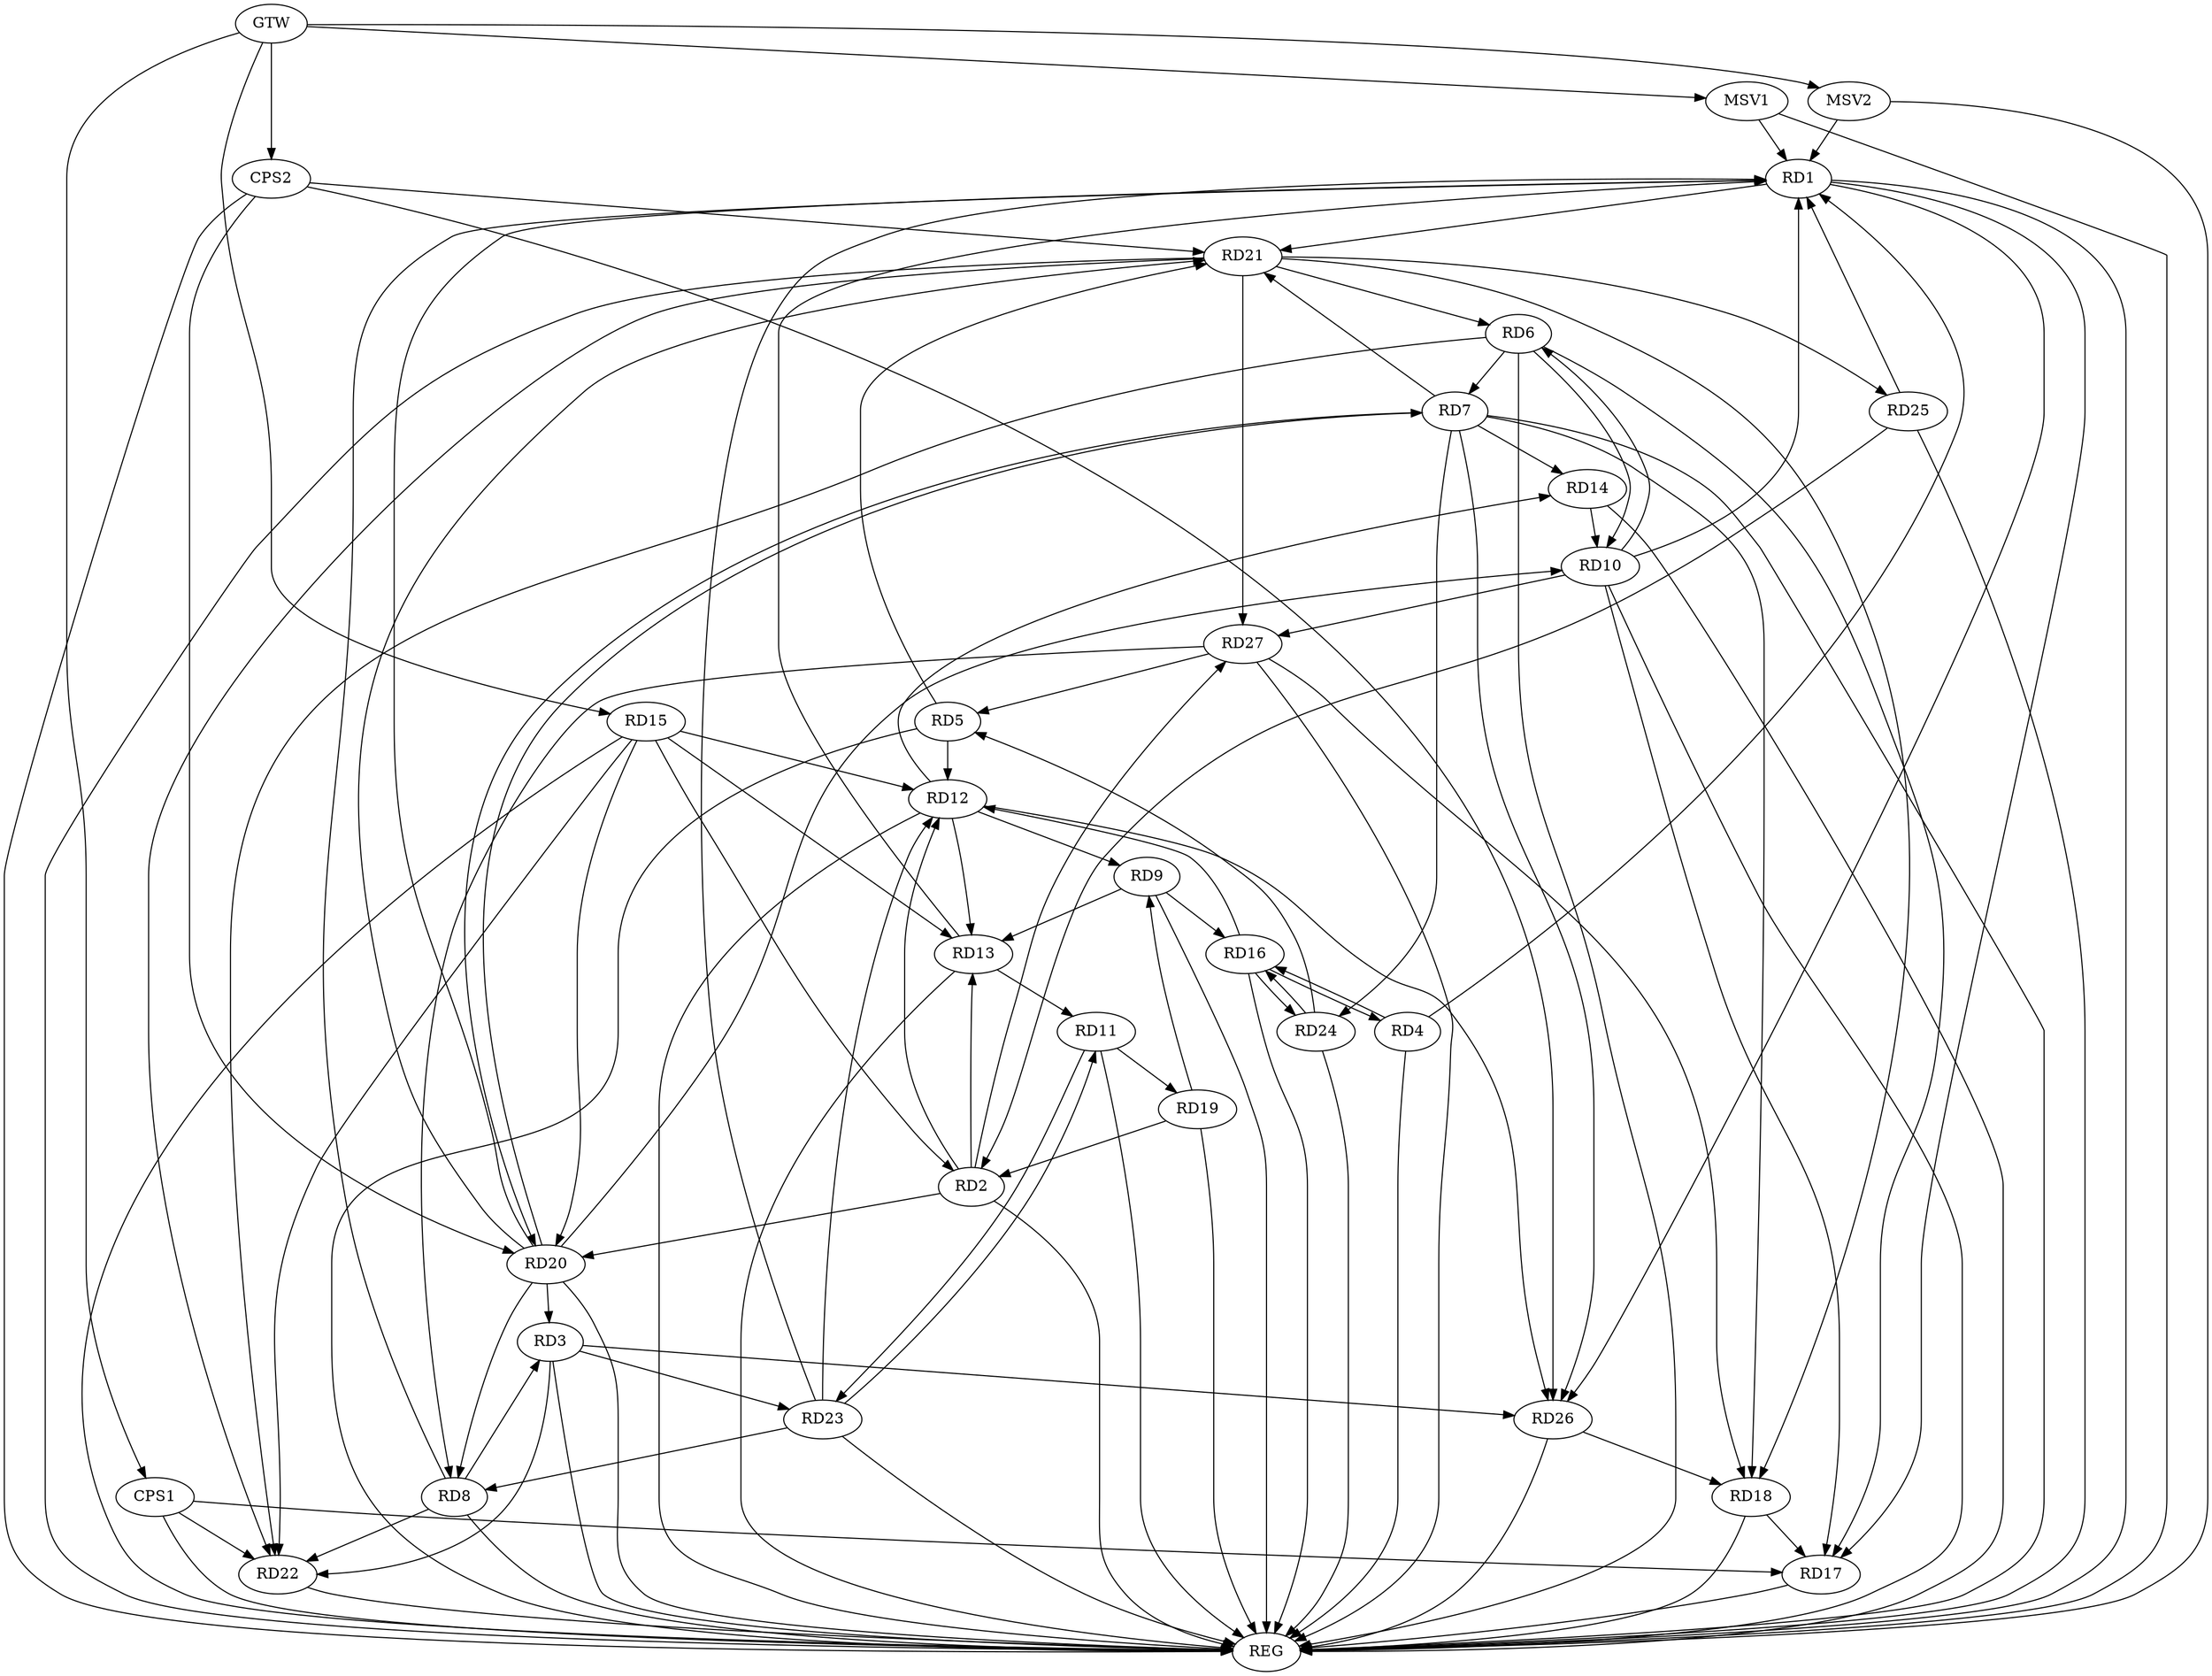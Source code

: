 strict digraph G {
  RD1 [ label="RD1" ];
  RD2 [ label="RD2" ];
  RD3 [ label="RD3" ];
  RD4 [ label="RD4" ];
  RD5 [ label="RD5" ];
  RD6 [ label="RD6" ];
  RD7 [ label="RD7" ];
  RD8 [ label="RD8" ];
  RD9 [ label="RD9" ];
  RD10 [ label="RD10" ];
  RD11 [ label="RD11" ];
  RD12 [ label="RD12" ];
  RD13 [ label="RD13" ];
  RD14 [ label="RD14" ];
  RD15 [ label="RD15" ];
  RD16 [ label="RD16" ];
  RD17 [ label="RD17" ];
  RD18 [ label="RD18" ];
  RD19 [ label="RD19" ];
  RD20 [ label="RD20" ];
  RD21 [ label="RD21" ];
  RD22 [ label="RD22" ];
  RD23 [ label="RD23" ];
  RD24 [ label="RD24" ];
  RD25 [ label="RD25" ];
  RD26 [ label="RD26" ];
  RD27 [ label="RD27" ];
  CPS1 [ label="CPS1" ];
  CPS2 [ label="CPS2" ];
  GTW [ label="GTW" ];
  REG [ label="REG" ];
  MSV1 [ label="MSV1" ];
  MSV2 [ label="MSV2" ];
  RD4 -> RD1;
  RD8 -> RD1;
  RD10 -> RD1;
  RD13 -> RD1;
  RD1 -> RD17;
  RD20 -> RD1;
  RD1 -> RD21;
  RD23 -> RD1;
  RD25 -> RD1;
  RD1 -> RD26;
  RD2 -> RD12;
  RD2 -> RD13;
  RD15 -> RD2;
  RD19 -> RD2;
  RD2 -> RD20;
  RD25 -> RD2;
  RD2 -> RD27;
  RD8 -> RD3;
  RD20 -> RD3;
  RD3 -> RD22;
  RD3 -> RD23;
  RD3 -> RD26;
  RD4 -> RD16;
  RD16 -> RD4;
  RD5 -> RD12;
  RD5 -> RD21;
  RD24 -> RD5;
  RD27 -> RD5;
  RD6 -> RD7;
  RD6 -> RD10;
  RD10 -> RD6;
  RD6 -> RD17;
  RD21 -> RD6;
  RD6 -> RD22;
  RD7 -> RD14;
  RD7 -> RD18;
  RD7 -> RD20;
  RD20 -> RD7;
  RD7 -> RD21;
  RD7 -> RD24;
  RD7 -> RD26;
  RD20 -> RD8;
  RD8 -> RD22;
  RD23 -> RD8;
  RD27 -> RD8;
  RD12 -> RD9;
  RD9 -> RD13;
  RD9 -> RD16;
  RD19 -> RD9;
  RD14 -> RD10;
  RD10 -> RD17;
  RD20 -> RD10;
  RD10 -> RD27;
  RD13 -> RD11;
  RD11 -> RD19;
  RD11 -> RD23;
  RD23 -> RD11;
  RD12 -> RD13;
  RD12 -> RD14;
  RD15 -> RD12;
  RD16 -> RD12;
  RD23 -> RD12;
  RD12 -> RD26;
  RD15 -> RD13;
  RD15 -> RD20;
  RD15 -> RD22;
  RD16 -> RD24;
  RD24 -> RD16;
  RD18 -> RD17;
  RD21 -> RD18;
  RD26 -> RD18;
  RD27 -> RD18;
  RD20 -> RD21;
  RD21 -> RD22;
  RD21 -> RD25;
  RD21 -> RD27;
  CPS1 -> RD17;
  CPS1 -> RD22;
  CPS2 -> RD21;
  CPS2 -> RD20;
  CPS2 -> RD26;
  GTW -> RD15;
  GTW -> CPS1;
  GTW -> CPS2;
  RD1 -> REG;
  RD2 -> REG;
  RD3 -> REG;
  RD4 -> REG;
  RD5 -> REG;
  RD6 -> REG;
  RD7 -> REG;
  RD8 -> REG;
  RD9 -> REG;
  RD10 -> REG;
  RD11 -> REG;
  RD12 -> REG;
  RD13 -> REG;
  RD14 -> REG;
  RD15 -> REG;
  RD16 -> REG;
  RD17 -> REG;
  RD18 -> REG;
  RD19 -> REG;
  RD20 -> REG;
  RD21 -> REG;
  RD22 -> REG;
  RD23 -> REG;
  RD24 -> REG;
  RD25 -> REG;
  RD26 -> REG;
  RD27 -> REG;
  CPS1 -> REG;
  CPS2 -> REG;
  MSV1 -> RD1;
  GTW -> MSV1;
  MSV1 -> REG;
  MSV2 -> RD1;
  GTW -> MSV2;
  MSV2 -> REG;
}
